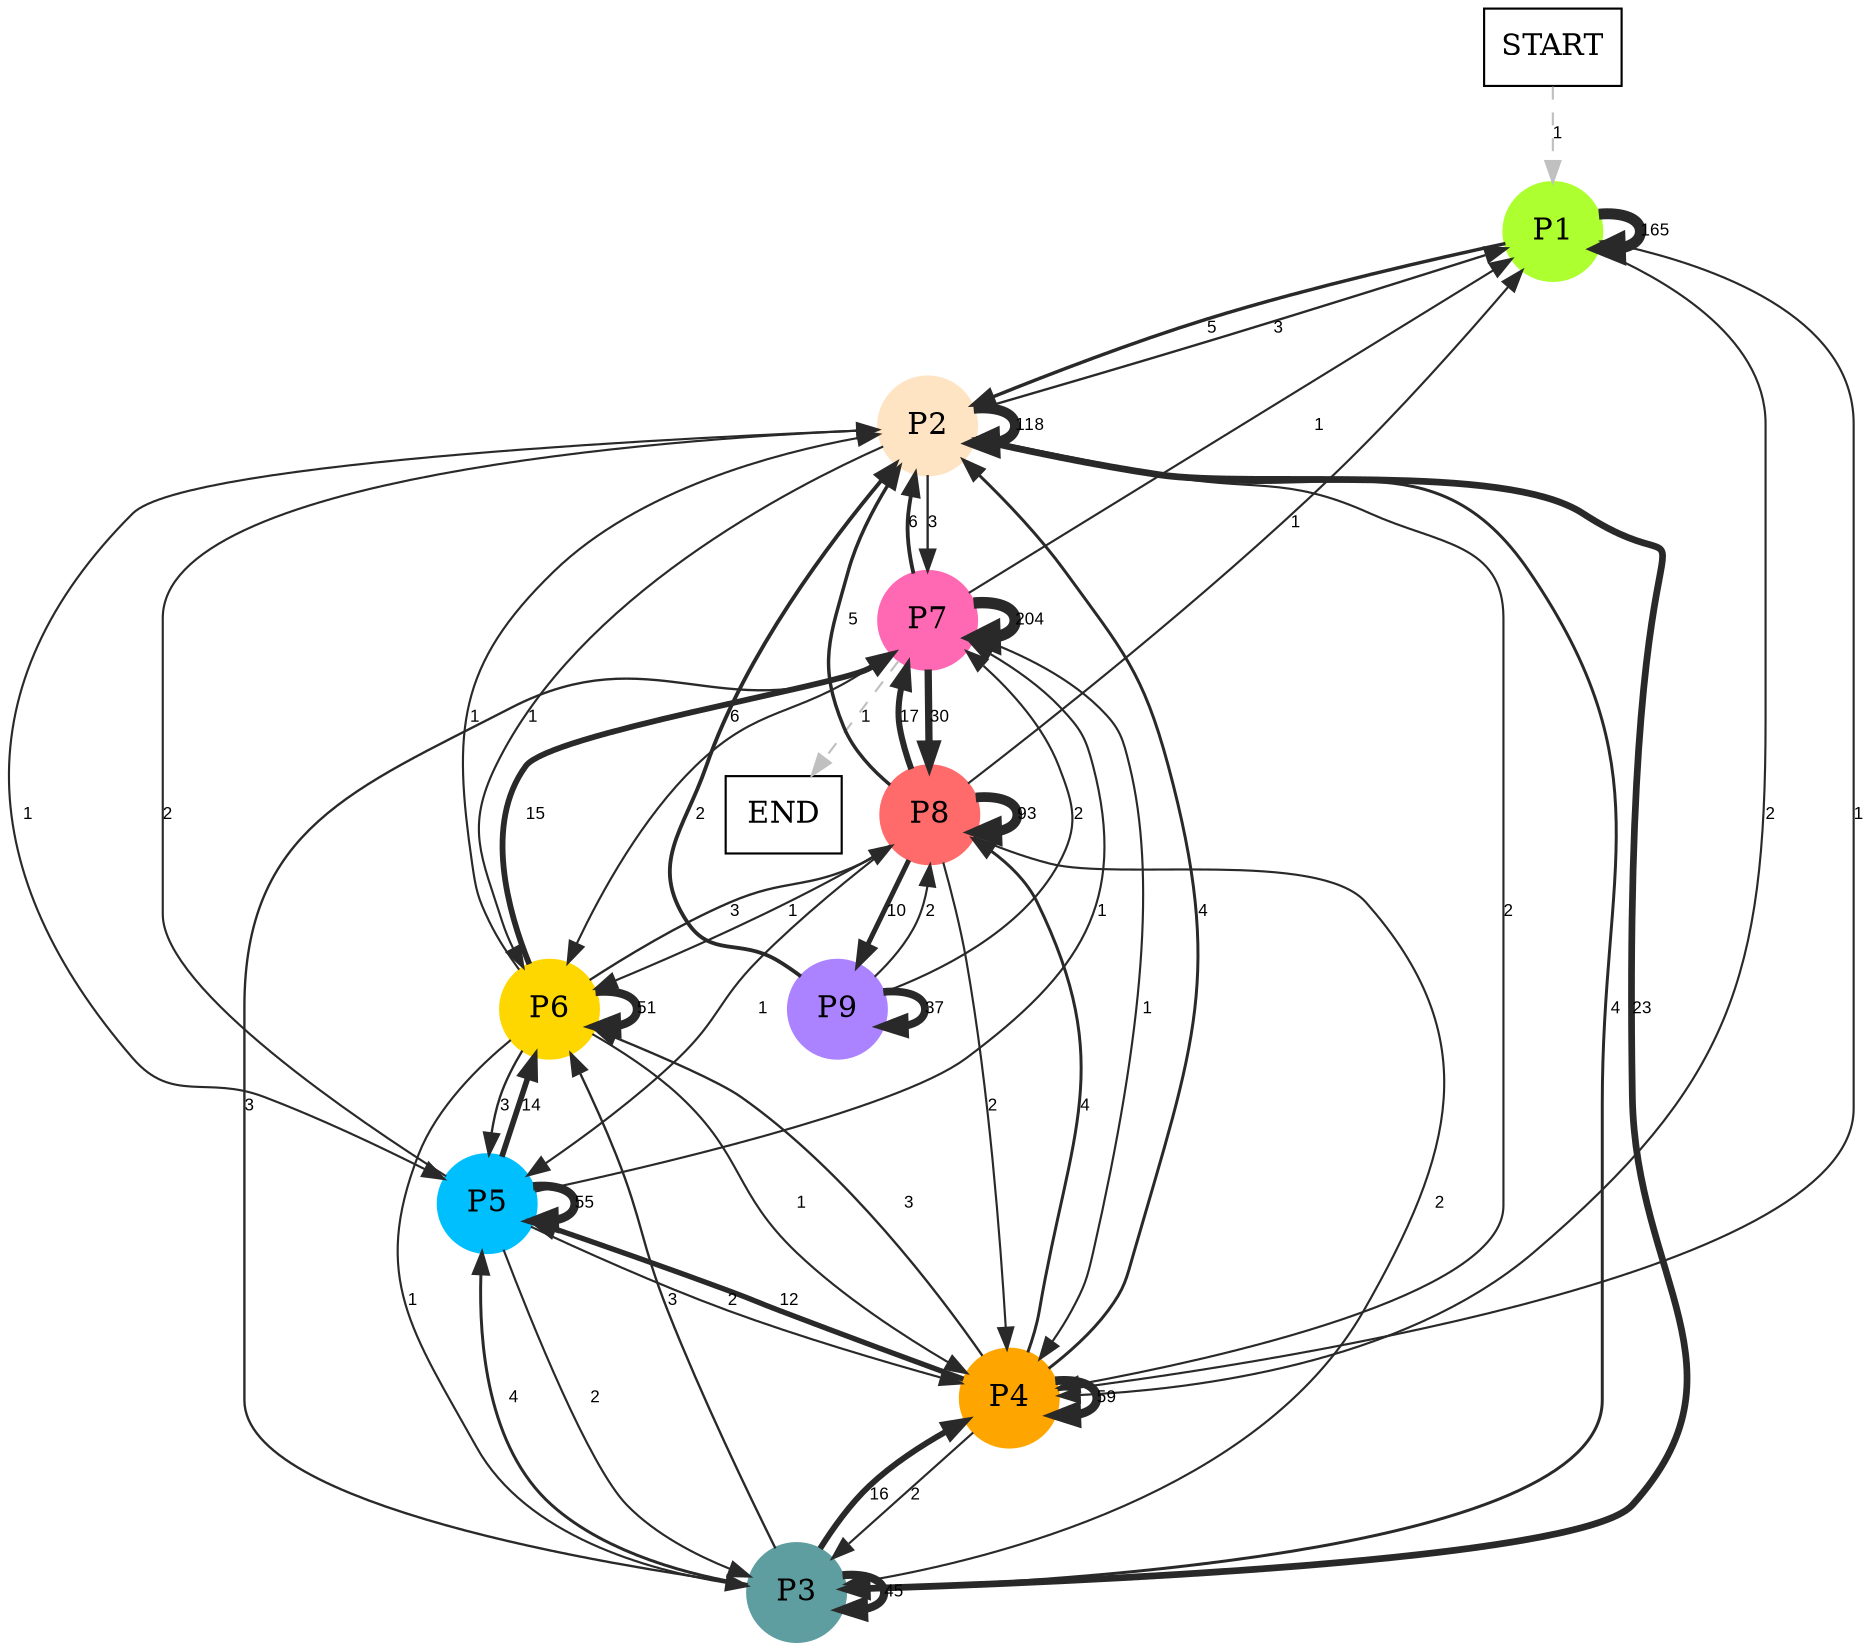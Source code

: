 digraph graphname {
	dpi = 150
	size="16,11!";
	margin = 0;
"P1" [shape=circle, color=greenyellow, style=filled]"P2" [shape=circle, color=bisque, style=filled]"P3" [shape=circle, color=cadetblue, style=filled]"P4" [shape=circle, color=orange, style=filled]"P5" [shape=circle, color=deepskyblue, style=filled]"P6" [shape=circle, color=gold, style=filled]"P7" [shape=circle, color=hotpink, style=filled]"P8" [shape=circle, color=indianred1, style=filled]"P9" [shape=circle, color=mediumpurple1, style=filled]"START" [shape=box, fillcolor=white, style=filled, color=black]"END" [shape=box, fillcolor=white, style=filled, color=black]"P1" -> "P1" [ color=grey16 penwidth = "5.10594547390058"label ="165" labelfloat=false fontname="Arial" fontsize=8]
"P1" -> "P2" [ color=grey16 penwidth = "1.6094379124341003"label ="5" labelfloat=false fontname="Arial" fontsize=8]
"P1" -> "P4" [ color=grey16 penwidth = "1"label ="2" labelfloat=false fontname="Arial" fontsize=8]
"P2" -> "P1" [ color=grey16 penwidth = "1.0986122886681098"label ="3" labelfloat=false fontname="Arial" fontsize=8]
"P2" -> "P2" [ color=grey16 penwidth = "4.770684624465665"label ="118" labelfloat=false fontname="Arial" fontsize=8]
"P2" -> "P3" [ color=grey16 penwidth = "3.1354942159291497"label ="23" labelfloat=false fontname="Arial" fontsize=8]
"P2" -> "P4" [ color=grey16 penwidth = "1"label ="2" labelfloat=false fontname="Arial" fontsize=8]
"P2" -> "P5" [ color=grey16 penwidth = "1"label ="1" labelfloat=false fontname="Arial" fontsize=8]
"P2" -> "P6" [ color=grey16 penwidth = "1"label ="1" labelfloat=false fontname="Arial" fontsize=8]
"P2" -> "P7" [ color=grey16 penwidth = "1.0986122886681098"label ="3" labelfloat=false fontname="Arial" fontsize=8]
"P3" -> "P2" [ color=grey16 penwidth = "1.3862943611198906"label ="4" labelfloat=false fontname="Arial" fontsize=8]
"P3" -> "P3" [ color=grey16 penwidth = "3.8066624897703196"label ="45" labelfloat=false fontname="Arial" fontsize=8]
"P3" -> "P4" [ color=grey16 penwidth = "2.772588722239781"label ="16" labelfloat=false fontname="Arial" fontsize=8]
"P3" -> "P5" [ color=grey16 penwidth = "1.3862943611198906"label ="4" labelfloat=false fontname="Arial" fontsize=8]
"P3" -> "P6" [ color=grey16 penwidth = "1.0986122886681098"label ="3" labelfloat=false fontname="Arial" fontsize=8]
"P3" -> "P7" [ color=grey16 penwidth = "1.0986122886681098"label ="3" labelfloat=false fontname="Arial" fontsize=8]
"P4" -> "P1" [ color=grey16 penwidth = "1"label ="1" labelfloat=false fontname="Arial" fontsize=8]
"P4" -> "P2" [ color=grey16 penwidth = "1.3862943611198906"label ="4" labelfloat=false fontname="Arial" fontsize=8]
"P4" -> "P3" [ color=grey16 penwidth = "1"label ="2" labelfloat=false fontname="Arial" fontsize=8]
"P4" -> "P4" [ color=grey16 penwidth = "4.07753744390572"label ="59" labelfloat=false fontname="Arial" fontsize=8]
"P4" -> "P5" [ color=grey16 penwidth = "2.4849066497880004"label ="12" labelfloat=false fontname="Arial" fontsize=8]
"P4" -> "P6" [ color=grey16 penwidth = "1.0986122886681098"label ="3" labelfloat=false fontname="Arial" fontsize=8]
"P4" -> "P8" [ color=grey16 penwidth = "1.3862943611198906"label ="4" labelfloat=false fontname="Arial" fontsize=8]
"P5" -> "P2" [ color=grey16 penwidth = "1"label ="2" labelfloat=false fontname="Arial" fontsize=8]
"P5" -> "P3" [ color=grey16 penwidth = "1"label ="2" labelfloat=false fontname="Arial" fontsize=8]
"P5" -> "P4" [ color=grey16 penwidth = "1"label ="2" labelfloat=false fontname="Arial" fontsize=8]
"P5" -> "P5" [ color=grey16 penwidth = "4.007333185232471"label ="55" labelfloat=false fontname="Arial" fontsize=8]
"P5" -> "P6" [ color=grey16 penwidth = "2.6390573296152584"label ="14" labelfloat=false fontname="Arial" fontsize=8]
"P5" -> "P7" [ color=grey16 penwidth = "1"label ="1" labelfloat=false fontname="Arial" fontsize=8]
"P6" -> "P2" [ color=grey16 penwidth = "1"label ="1" labelfloat=false fontname="Arial" fontsize=8]
"P6" -> "P3" [ color=grey16 penwidth = "1"label ="1" labelfloat=false fontname="Arial" fontsize=8]
"P6" -> "P4" [ color=grey16 penwidth = "1"label ="1" labelfloat=false fontname="Arial" fontsize=8]
"P6" -> "P5" [ color=grey16 penwidth = "1.0986122886681098"label ="3" labelfloat=false fontname="Arial" fontsize=8]
"P6" -> "P6" [ color=grey16 penwidth = "3.9318256327243257"label ="51" labelfloat=false fontname="Arial" fontsize=8]
"P6" -> "P7" [ color=grey16 penwidth = "2.70805020110221"label ="15" labelfloat=false fontname="Arial" fontsize=8]
"P6" -> "P8" [ color=grey16 penwidth = "1.0986122886681098"label ="3" labelfloat=false fontname="Arial" fontsize=8]
"P7" -> "P1" [ color=grey16 penwidth = "1"label ="1" labelfloat=false fontname="Arial" fontsize=8]
"P7" -> "P2" [ color=grey16 penwidth = "1.791759469228055"label ="6" labelfloat=false fontname="Arial" fontsize=8]
"P7" -> "P4" [ color=grey16 penwidth = "1"label ="1" labelfloat=false fontname="Arial" fontsize=8]
"P7" -> "P6" [ color=grey16 penwidth = "1"label ="2" labelfloat=false fontname="Arial" fontsize=8]
"P7" -> "P7" [ color=grey16 penwidth = "5.318119993844216"label ="204" labelfloat=false fontname="Arial" fontsize=8]
"P7" -> "P8" [ color=grey16 penwidth = "3.4011973816621555"label ="30" labelfloat=false fontname="Arial" fontsize=8]
"P7" -> "END" [ style = dashed color=grey label ="1" labelfloat=false fontname="Arial" fontsize=8]
"P8" -> "P1" [ color=grey16 penwidth = "1"label ="1" labelfloat=false fontname="Arial" fontsize=8]
"P8" -> "P2" [ color=grey16 penwidth = "1.6094379124341003"label ="5" labelfloat=false fontname="Arial" fontsize=8]
"P8" -> "P3" [ color=grey16 penwidth = "1"label ="2" labelfloat=false fontname="Arial" fontsize=8]
"P8" -> "P4" [ color=grey16 penwidth = "1"label ="2" labelfloat=false fontname="Arial" fontsize=8]
"P8" -> "P5" [ color=grey16 penwidth = "1"label ="1" labelfloat=false fontname="Arial" fontsize=8]
"P8" -> "P6" [ color=grey16 penwidth = "1"label ="1" labelfloat=false fontname="Arial" fontsize=8]
"P8" -> "P7" [ color=grey16 penwidth = "2.833213344056216"label ="17" labelfloat=false fontname="Arial" fontsize=8]
"P8" -> "P8" [ color=grey16 penwidth = "4.532599493153256"label ="93" labelfloat=false fontname="Arial" fontsize=8]
"P8" -> "P9" [ color=grey16 penwidth = "2.302585092994046"label ="10" labelfloat=false fontname="Arial" fontsize=8]
"P9" -> "P2" [ color=grey16 penwidth = "1.791759469228055"label ="6" labelfloat=false fontname="Arial" fontsize=8]
"P9" -> "P7" [ color=grey16 penwidth = "1"label ="2" labelfloat=false fontname="Arial" fontsize=8]
"P9" -> "P8" [ color=grey16 penwidth = "1"label ="2" labelfloat=false fontname="Arial" fontsize=8]
"P9" -> "P9" [ color=grey16 penwidth = "3.6109179126442243"label ="37" labelfloat=false fontname="Arial" fontsize=8]
"START" -> "P1" [ style = dashed color=grey label ="1" labelfloat=false fontname="Arial" fontsize=8]
}